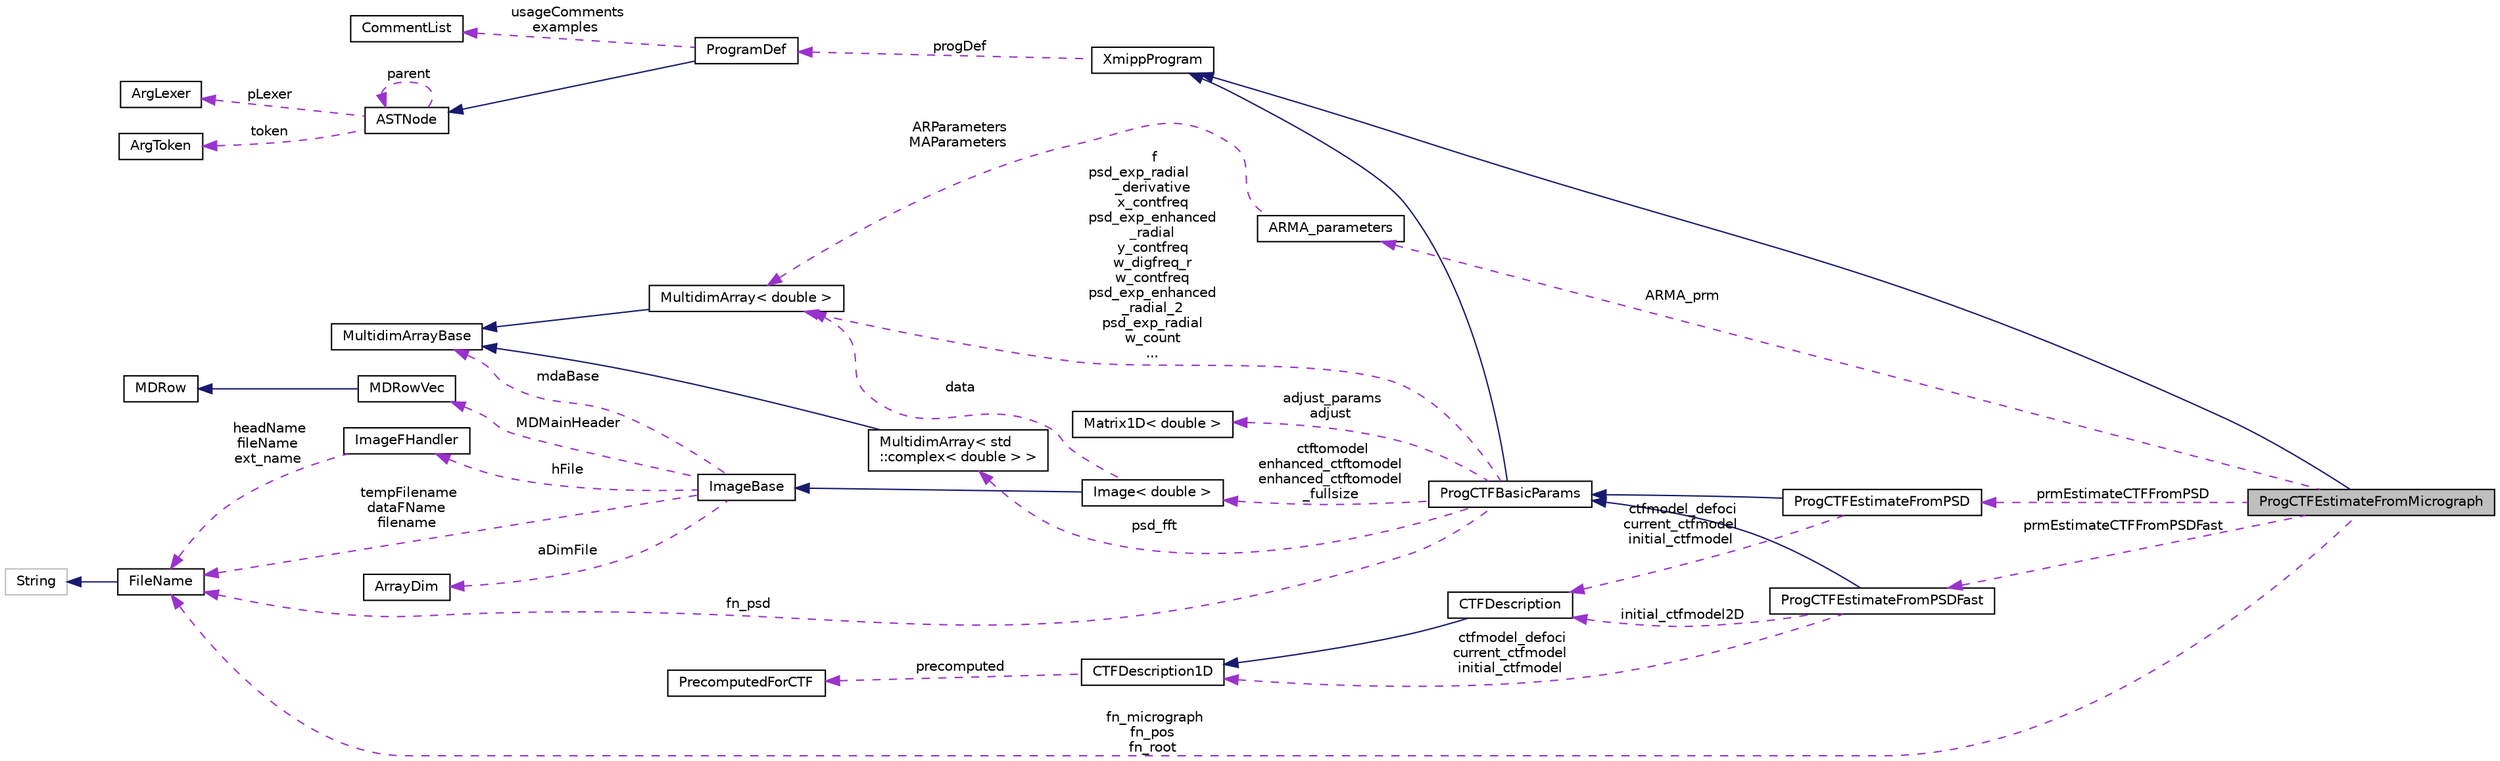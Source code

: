 digraph "ProgCTFEstimateFromMicrograph"
{
  edge [fontname="Helvetica",fontsize="10",labelfontname="Helvetica",labelfontsize="10"];
  node [fontname="Helvetica",fontsize="10",shape=record];
  rankdir="LR";
  Node2 [label="ProgCTFEstimateFromMicrograph",height=0.2,width=0.4,color="black", fillcolor="grey75", style="filled", fontcolor="black"];
  Node3 -> Node2 [dir="back",color="midnightblue",fontsize="10",style="solid",fontname="Helvetica"];
  Node3 [label="XmippProgram",height=0.2,width=0.4,color="black", fillcolor="white", style="filled",URL="$classXmippProgram.html"];
  Node4 -> Node3 [dir="back",color="darkorchid3",fontsize="10",style="dashed",label=" progDef" ,fontname="Helvetica"];
  Node4 [label="ProgramDef",height=0.2,width=0.4,color="black", fillcolor="white", style="filled",URL="$classProgramDef.html"];
  Node5 -> Node4 [dir="back",color="midnightblue",fontsize="10",style="solid",fontname="Helvetica"];
  Node5 [label="ASTNode",height=0.2,width=0.4,color="black", fillcolor="white", style="filled",URL="$classASTNode.html"];
  Node6 -> Node5 [dir="back",color="darkorchid3",fontsize="10",style="dashed",label=" token" ,fontname="Helvetica"];
  Node6 [label="ArgToken",height=0.2,width=0.4,color="black", fillcolor="white", style="filled",URL="$classArgToken.html"];
  Node7 -> Node5 [dir="back",color="darkorchid3",fontsize="10",style="dashed",label=" pLexer" ,fontname="Helvetica"];
  Node7 [label="ArgLexer",height=0.2,width=0.4,color="black", fillcolor="white", style="filled",URL="$classArgLexer.html"];
  Node5 -> Node5 [dir="back",color="darkorchid3",fontsize="10",style="dashed",label=" parent" ,fontname="Helvetica"];
  Node8 -> Node4 [dir="back",color="darkorchid3",fontsize="10",style="dashed",label=" usageComments\nexamples" ,fontname="Helvetica"];
  Node8 [label="CommentList",height=0.2,width=0.4,color="black", fillcolor="white", style="filled",URL="$classCommentList.html"];
  Node9 -> Node2 [dir="back",color="darkorchid3",fontsize="10",style="dashed",label=" ARMA_prm" ,fontname="Helvetica"];
  Node9 [label="ARMA_parameters",height=0.2,width=0.4,color="black", fillcolor="white", style="filled",URL="$classARMA__parameters.html"];
  Node10 -> Node9 [dir="back",color="darkorchid3",fontsize="10",style="dashed",label=" ARParameters\nMAParameters" ,fontname="Helvetica"];
  Node10 [label="MultidimArray\< double \>",height=0.2,width=0.4,color="black", fillcolor="white", style="filled",URL="$classMultidimArray.html"];
  Node11 -> Node10 [dir="back",color="midnightblue",fontsize="10",style="solid",fontname="Helvetica"];
  Node11 [label="MultidimArrayBase",height=0.2,width=0.4,color="black", fillcolor="white", style="filled",URL="$classMultidimArrayBase.html"];
  Node12 -> Node2 [dir="back",color="darkorchid3",fontsize="10",style="dashed",label=" prmEstimateCTFFromPSDFast" ,fontname="Helvetica"];
  Node12 [label="ProgCTFEstimateFromPSDFast",height=0.2,width=0.4,color="black", fillcolor="white", style="filled",URL="$classProgCTFEstimateFromPSDFast.html"];
  Node13 -> Node12 [dir="back",color="midnightblue",fontsize="10",style="solid",fontname="Helvetica"];
  Node13 [label="ProgCTFBasicParams",height=0.2,width=0.4,color="black", fillcolor="white", style="filled",URL="$classProgCTFBasicParams.html"];
  Node3 -> Node13 [dir="back",color="midnightblue",fontsize="10",style="solid",fontname="Helvetica"];
  Node14 -> Node13 [dir="back",color="darkorchid3",fontsize="10",style="dashed",label=" adjust_params\nadjust" ,fontname="Helvetica"];
  Node14 [label="Matrix1D\< double \>",height=0.2,width=0.4,color="black", fillcolor="white", style="filled",URL="$classMatrix1D.html"];
  Node15 -> Node13 [dir="back",color="darkorchid3",fontsize="10",style="dashed",label=" ctftomodel\nenhanced_ctftomodel\nenhanced_ctftomodel\l_fullsize" ,fontname="Helvetica"];
  Node15 [label="Image\< double \>",height=0.2,width=0.4,color="black", fillcolor="white", style="filled",URL="$classImage.html"];
  Node16 -> Node15 [dir="back",color="midnightblue",fontsize="10",style="solid",fontname="Helvetica"];
  Node16 [label="ImageBase",height=0.2,width=0.4,color="black", fillcolor="white", style="filled",URL="$classImageBase.html",tooltip="Image base class. "];
  Node11 -> Node16 [dir="back",color="darkorchid3",fontsize="10",style="dashed",label=" mdaBase" ,fontname="Helvetica"];
  Node17 -> Node16 [dir="back",color="darkorchid3",fontsize="10",style="dashed",label=" MDMainHeader" ,fontname="Helvetica"];
  Node17 [label="MDRowVec",height=0.2,width=0.4,color="black", fillcolor="white", style="filled",URL="$classMDRowVec.html"];
  Node18 -> Node17 [dir="back",color="midnightblue",fontsize="10",style="solid",fontname="Helvetica"];
  Node18 [label="MDRow",height=0.2,width=0.4,color="black", fillcolor="white", style="filled",URL="$classMDRow.html"];
  Node19 -> Node16 [dir="back",color="darkorchid3",fontsize="10",style="dashed",label=" hFile" ,fontname="Helvetica"];
  Node19 [label="ImageFHandler",height=0.2,width=0.4,color="black", fillcolor="white", style="filled",URL="$structImageFHandler.html"];
  Node20 -> Node19 [dir="back",color="darkorchid3",fontsize="10",style="dashed",label=" headName\nfileName\next_name" ,fontname="Helvetica"];
  Node20 [label="FileName",height=0.2,width=0.4,color="black", fillcolor="white", style="filled",URL="$classFileName.html"];
  Node21 -> Node20 [dir="back",color="midnightblue",fontsize="10",style="solid",fontname="Helvetica"];
  Node21 [label="String",height=0.2,width=0.4,color="grey75", fillcolor="white", style="filled"];
  Node22 -> Node16 [dir="back",color="darkorchid3",fontsize="10",style="dashed",label=" aDimFile" ,fontname="Helvetica"];
  Node22 [label="ArrayDim",height=0.2,width=0.4,color="black", fillcolor="white", style="filled",URL="$structArrayDim.html"];
  Node20 -> Node16 [dir="back",color="darkorchid3",fontsize="10",style="dashed",label=" tempFilename\ndataFName\nfilename" ,fontname="Helvetica"];
  Node10 -> Node15 [dir="back",color="darkorchid3",fontsize="10",style="dashed",label=" data" ,fontname="Helvetica"];
  Node10 -> Node13 [dir="back",color="darkorchid3",fontsize="10",style="dashed",label=" f\npsd_exp_radial\l_derivative\nx_contfreq\npsd_exp_enhanced\l_radial\ny_contfreq\nw_digfreq_r\nw_contfreq\npsd_exp_enhanced\l_radial_2\npsd_exp_radial\nw_count\n..." ,fontname="Helvetica"];
  Node23 -> Node13 [dir="back",color="darkorchid3",fontsize="10",style="dashed",label=" psd_fft" ,fontname="Helvetica"];
  Node23 [label="MultidimArray\< std\l::complex\< double \> \>",height=0.2,width=0.4,color="black", fillcolor="white", style="filled",URL="$classMultidimArray.html"];
  Node11 -> Node23 [dir="back",color="midnightblue",fontsize="10",style="solid",fontname="Helvetica"];
  Node20 -> Node13 [dir="back",color="darkorchid3",fontsize="10",style="dashed",label=" fn_psd" ,fontname="Helvetica"];
  Node24 -> Node12 [dir="back",color="darkorchid3",fontsize="10",style="dashed",label=" initial_ctfmodel2D" ,fontname="Helvetica"];
  Node24 [label="CTFDescription",height=0.2,width=0.4,color="black", fillcolor="white", style="filled",URL="$classCTFDescription.html"];
  Node25 -> Node24 [dir="back",color="midnightblue",fontsize="10",style="solid",fontname="Helvetica"];
  Node25 [label="CTFDescription1D",height=0.2,width=0.4,color="black", fillcolor="white", style="filled",URL="$classCTFDescription1D.html"];
  Node26 -> Node25 [dir="back",color="darkorchid3",fontsize="10",style="dashed",label=" precomputed" ,fontname="Helvetica"];
  Node26 [label="PrecomputedForCTF",height=0.2,width=0.4,color="black", fillcolor="white", style="filled",URL="$classPrecomputedForCTF.html"];
  Node25 -> Node12 [dir="back",color="darkorchid3",fontsize="10",style="dashed",label=" ctfmodel_defoci\ncurrent_ctfmodel\ninitial_ctfmodel" ,fontname="Helvetica"];
  Node27 -> Node2 [dir="back",color="darkorchid3",fontsize="10",style="dashed",label=" prmEstimateCTFFromPSD" ,fontname="Helvetica"];
  Node27 [label="ProgCTFEstimateFromPSD",height=0.2,width=0.4,color="black", fillcolor="white", style="filled",URL="$classProgCTFEstimateFromPSD.html"];
  Node13 -> Node27 [dir="back",color="midnightblue",fontsize="10",style="solid",fontname="Helvetica"];
  Node24 -> Node27 [dir="back",color="darkorchid3",fontsize="10",style="dashed",label=" ctfmodel_defoci\ncurrent_ctfmodel\ninitial_ctfmodel" ,fontname="Helvetica"];
  Node20 -> Node2 [dir="back",color="darkorchid3",fontsize="10",style="dashed",label=" fn_micrograph\nfn_pos\nfn_root" ,fontname="Helvetica"];
}
